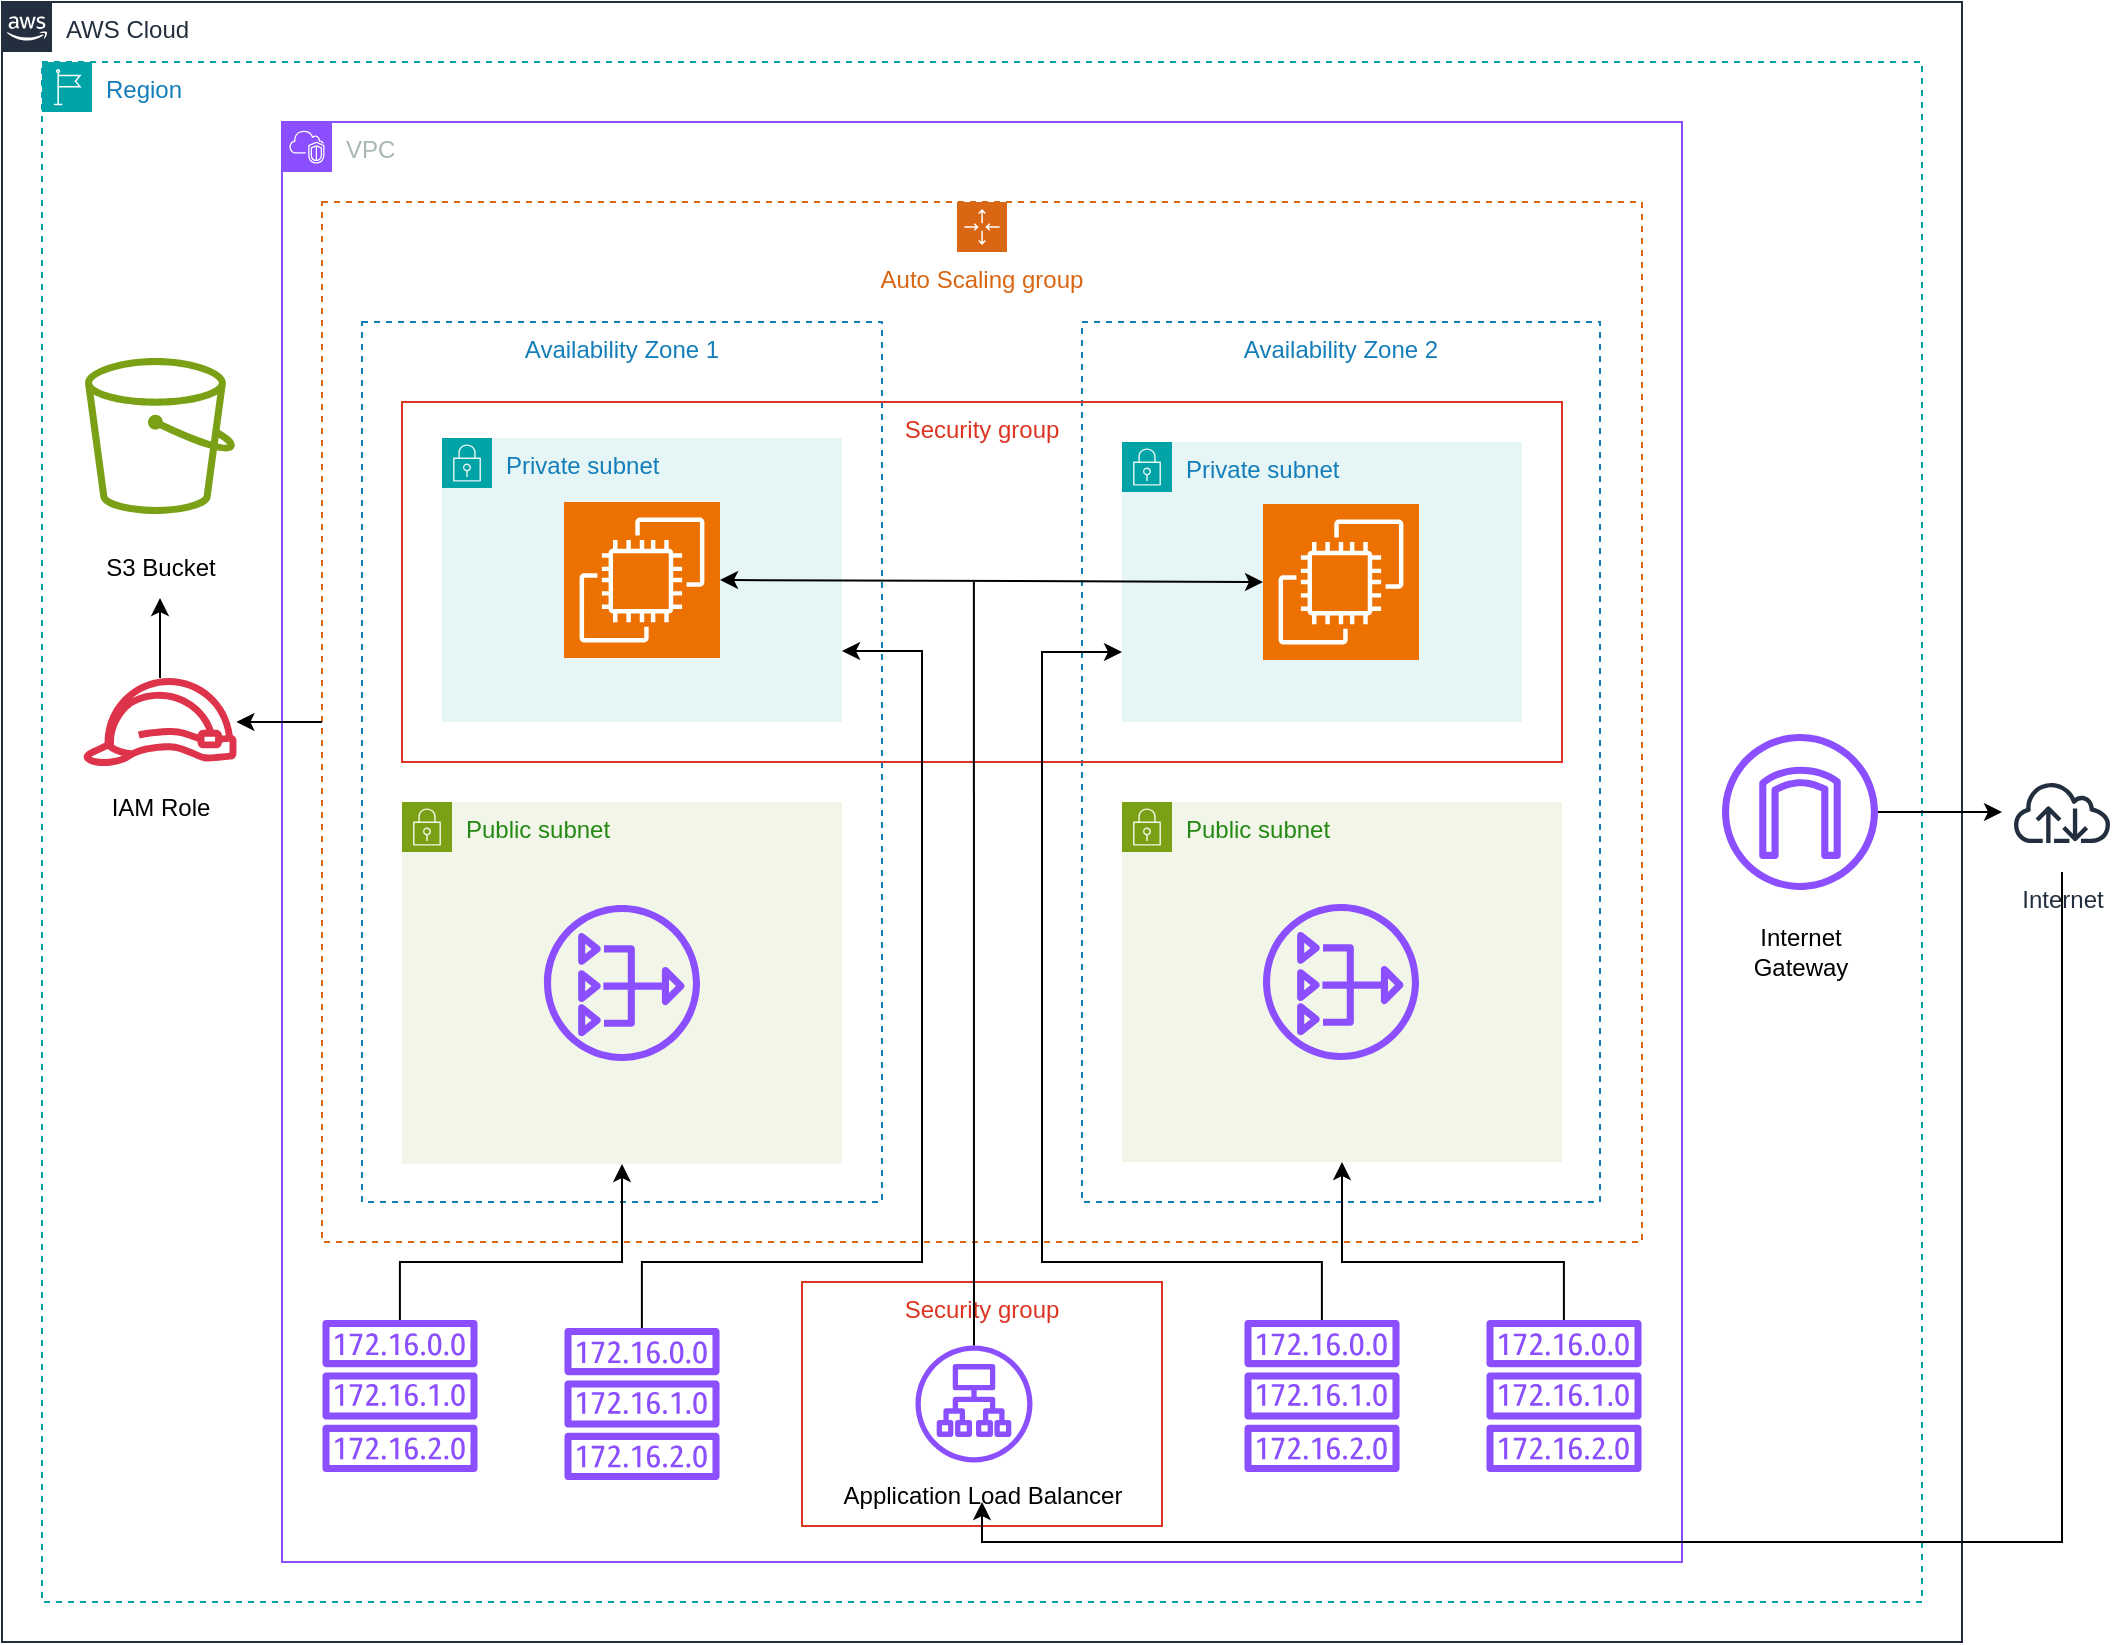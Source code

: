 <mxfile version="26.0.16">
  <diagram name="Page-1" id="l9_dN36VPlcE3hy7joNX">
    <mxGraphModel dx="1207" dy="874" grid="1" gridSize="10" guides="1" tooltips="1" connect="1" arrows="1" fold="1" page="1" pageScale="1" pageWidth="1100" pageHeight="850" math="0" shadow="0">
      <root>
        <mxCell id="0" />
        <mxCell id="1" parent="0" />
        <mxCell id="jk_Ot4duIaJNYOFBCoCF-1" value="AWS Cloud" style="points=[[0,0],[0.25,0],[0.5,0],[0.75,0],[1,0],[1,0.25],[1,0.5],[1,0.75],[1,1],[0.75,1],[0.5,1],[0.25,1],[0,1],[0,0.75],[0,0.5],[0,0.25]];outlineConnect=0;gradientColor=none;html=1;whiteSpace=wrap;fontSize=12;fontStyle=0;container=1;pointerEvents=0;collapsible=0;recursiveResize=0;shape=mxgraph.aws4.group;grIcon=mxgraph.aws4.group_aws_cloud_alt;strokeColor=#232F3E;fillColor=none;verticalAlign=top;align=left;spacingLeft=30;fontColor=#232F3E;dashed=0;" vertex="1" parent="1">
          <mxGeometry x="20" y="20" width="980" height="820" as="geometry" />
        </mxCell>
        <mxCell id="jk_Ot4duIaJNYOFBCoCF-2" value="Region" style="points=[[0,0],[0.25,0],[0.5,0],[0.75,0],[1,0],[1,0.25],[1,0.5],[1,0.75],[1,1],[0.75,1],[0.5,1],[0.25,1],[0,1],[0,0.75],[0,0.5],[0,0.25]];outlineConnect=0;gradientColor=none;html=1;whiteSpace=wrap;fontSize=12;fontStyle=0;container=1;pointerEvents=0;collapsible=0;recursiveResize=0;shape=mxgraph.aws4.group;grIcon=mxgraph.aws4.group_region;strokeColor=#00A4A6;fillColor=none;verticalAlign=top;align=left;spacingLeft=30;fontColor=#147EBA;dashed=1;" vertex="1" parent="jk_Ot4duIaJNYOFBCoCF-1">
          <mxGeometry x="20" y="30" width="940" height="770" as="geometry" />
        </mxCell>
        <mxCell id="jk_Ot4duIaJNYOFBCoCF-3" value="VPC" style="points=[[0,0],[0.25,0],[0.5,0],[0.75,0],[1,0],[1,0.25],[1,0.5],[1,0.75],[1,1],[0.75,1],[0.5,1],[0.25,1],[0,1],[0,0.75],[0,0.5],[0,0.25]];outlineConnect=0;gradientColor=none;html=1;whiteSpace=wrap;fontSize=12;fontStyle=0;container=1;pointerEvents=0;collapsible=0;recursiveResize=0;shape=mxgraph.aws4.group;grIcon=mxgraph.aws4.group_vpc2;strokeColor=#8C4FFF;fillColor=none;verticalAlign=top;align=left;spacingLeft=30;fontColor=#AAB7B8;dashed=0;" vertex="1" parent="jk_Ot4duIaJNYOFBCoCF-2">
          <mxGeometry x="120" y="30" width="700" height="720" as="geometry" />
        </mxCell>
        <mxCell id="jk_Ot4duIaJNYOFBCoCF-34" value="Security group" style="fillColor=none;strokeColor=#DD3522;verticalAlign=top;fontStyle=0;fontColor=#DD3522;whiteSpace=wrap;html=1;" vertex="1" parent="jk_Ot4duIaJNYOFBCoCF-3">
          <mxGeometry x="260" y="580" width="180" height="122" as="geometry" />
        </mxCell>
        <mxCell id="jk_Ot4duIaJNYOFBCoCF-16" value="Auto Scaling group" style="points=[[0,0],[0.25,0],[0.5,0],[0.75,0],[1,0],[1,0.25],[1,0.5],[1,0.75],[1,1],[0.75,1],[0.5,1],[0.25,1],[0,1],[0,0.75],[0,0.5],[0,0.25]];outlineConnect=0;gradientColor=none;html=1;whiteSpace=wrap;fontSize=12;fontStyle=0;container=1;pointerEvents=0;collapsible=0;recursiveResize=0;shape=mxgraph.aws4.groupCenter;grIcon=mxgraph.aws4.group_auto_scaling_group;grStroke=1;strokeColor=#D86613;fillColor=none;verticalAlign=top;align=center;fontColor=#D86613;dashed=1;spacingTop=25;" vertex="1" parent="jk_Ot4duIaJNYOFBCoCF-3">
          <mxGeometry x="20" y="40" width="660" height="520" as="geometry" />
        </mxCell>
        <mxCell id="jk_Ot4duIaJNYOFBCoCF-27" value="Availability Zone 1" style="fillColor=none;strokeColor=#147EBA;dashed=1;verticalAlign=top;fontStyle=0;fontColor=#147EBA;whiteSpace=wrap;html=1;" vertex="1" parent="jk_Ot4duIaJNYOFBCoCF-16">
          <mxGeometry x="20" y="60" width="260" height="440" as="geometry" />
        </mxCell>
        <mxCell id="jk_Ot4duIaJNYOFBCoCF-28" value="Availability Zone 2" style="fillColor=none;strokeColor=#147EBA;dashed=1;verticalAlign=top;fontStyle=0;fontColor=#147EBA;whiteSpace=wrap;html=1;" vertex="1" parent="jk_Ot4duIaJNYOFBCoCF-16">
          <mxGeometry x="380" y="60" width="259" height="440" as="geometry" />
        </mxCell>
        <mxCell id="jk_Ot4duIaJNYOFBCoCF-29" value="Public subnet" style="points=[[0,0],[0.25,0],[0.5,0],[0.75,0],[1,0],[1,0.25],[1,0.5],[1,0.75],[1,1],[0.75,1],[0.5,1],[0.25,1],[0,1],[0,0.75],[0,0.5],[0,0.25]];outlineConnect=0;gradientColor=none;html=1;whiteSpace=wrap;fontSize=12;fontStyle=0;container=1;pointerEvents=0;collapsible=0;recursiveResize=0;shape=mxgraph.aws4.group;grIcon=mxgraph.aws4.group_security_group;grStroke=0;strokeColor=#7AA116;fillColor=#F2F6E8;verticalAlign=top;align=left;spacingLeft=30;fontColor=#248814;dashed=0;" vertex="1" parent="jk_Ot4duIaJNYOFBCoCF-16">
          <mxGeometry x="400" y="300" width="220" height="180" as="geometry" />
        </mxCell>
        <mxCell id="jk_Ot4duIaJNYOFBCoCF-49" value="" style="sketch=0;outlineConnect=0;fontColor=#232F3E;gradientColor=none;fillColor=#8C4FFF;strokeColor=none;dashed=0;verticalLabelPosition=bottom;verticalAlign=top;align=center;html=1;fontSize=12;fontStyle=0;aspect=fixed;pointerEvents=1;shape=mxgraph.aws4.nat_gateway;" vertex="1" parent="jk_Ot4duIaJNYOFBCoCF-29">
          <mxGeometry x="70.5" y="51" width="78" height="78" as="geometry" />
        </mxCell>
        <mxCell id="jk_Ot4duIaJNYOFBCoCF-30" value="Public subnet" style="points=[[0,0],[0.25,0],[0.5,0],[0.75,0],[1,0],[1,0.25],[1,0.5],[1,0.75],[1,1],[0.75,1],[0.5,1],[0.25,1],[0,1],[0,0.75],[0,0.5],[0,0.25]];outlineConnect=0;gradientColor=none;html=1;whiteSpace=wrap;fontSize=12;fontStyle=0;container=1;pointerEvents=0;collapsible=0;recursiveResize=0;shape=mxgraph.aws4.group;grIcon=mxgraph.aws4.group_security_group;grStroke=0;strokeColor=#7AA116;fillColor=#F2F6E8;verticalAlign=top;align=left;spacingLeft=30;fontColor=#248814;dashed=0;" vertex="1" parent="jk_Ot4duIaJNYOFBCoCF-16">
          <mxGeometry x="40" y="300" width="220" height="181" as="geometry" />
        </mxCell>
        <mxCell id="jk_Ot4duIaJNYOFBCoCF-48" value="" style="sketch=0;outlineConnect=0;fontColor=#232F3E;gradientColor=none;fillColor=#8C4FFF;strokeColor=none;dashed=0;verticalLabelPosition=bottom;verticalAlign=top;align=center;html=1;fontSize=12;fontStyle=0;aspect=fixed;pointerEvents=1;shape=mxgraph.aws4.nat_gateway;" vertex="1" parent="jk_Ot4duIaJNYOFBCoCF-30">
          <mxGeometry x="71" y="51.5" width="78" height="78" as="geometry" />
        </mxCell>
        <mxCell id="jk_Ot4duIaJNYOFBCoCF-31" value="Security group" style="fillColor=none;strokeColor=#DD3522;verticalAlign=top;fontStyle=0;fontColor=#DD3522;whiteSpace=wrap;html=1;" vertex="1" parent="jk_Ot4duIaJNYOFBCoCF-16">
          <mxGeometry x="40" y="100" width="580" height="180" as="geometry" />
        </mxCell>
        <mxCell id="jk_Ot4duIaJNYOFBCoCF-32" value="Private subnet" style="points=[[0,0],[0.25,0],[0.5,0],[0.75,0],[1,0],[1,0.25],[1,0.5],[1,0.75],[1,1],[0.75,1],[0.5,1],[0.25,1],[0,1],[0,0.75],[0,0.5],[0,0.25]];outlineConnect=0;gradientColor=none;html=1;whiteSpace=wrap;fontSize=12;fontStyle=0;container=1;pointerEvents=0;collapsible=0;recursiveResize=0;shape=mxgraph.aws4.group;grIcon=mxgraph.aws4.group_security_group;grStroke=0;strokeColor=#00A4A6;fillColor=#E6F6F7;verticalAlign=top;align=left;spacingLeft=30;fontColor=#147EBA;dashed=0;" vertex="1" parent="jk_Ot4duIaJNYOFBCoCF-16">
          <mxGeometry x="60" y="118" width="200" height="142" as="geometry" />
        </mxCell>
        <mxCell id="jk_Ot4duIaJNYOFBCoCF-39" value="" style="sketch=0;points=[[0,0,0],[0.25,0,0],[0.5,0,0],[0.75,0,0],[1,0,0],[0,1,0],[0.25,1,0],[0.5,1,0],[0.75,1,0],[1,1,0],[0,0.25,0],[0,0.5,0],[0,0.75,0],[1,0.25,0],[1,0.5,0],[1,0.75,0]];outlineConnect=0;fontColor=#232F3E;fillColor=#ED7100;strokeColor=#ffffff;dashed=0;verticalLabelPosition=bottom;verticalAlign=top;align=center;html=1;fontSize=12;fontStyle=0;aspect=fixed;shape=mxgraph.aws4.resourceIcon;resIcon=mxgraph.aws4.ec2;" vertex="1" parent="jk_Ot4duIaJNYOFBCoCF-32">
          <mxGeometry x="61" y="32" width="78" height="78" as="geometry" />
        </mxCell>
        <mxCell id="jk_Ot4duIaJNYOFBCoCF-33" value="Private subnet" style="points=[[0,0],[0.25,0],[0.5,0],[0.75,0],[1,0],[1,0.25],[1,0.5],[1,0.75],[1,1],[0.75,1],[0.5,1],[0.25,1],[0,1],[0,0.75],[0,0.5],[0,0.25]];outlineConnect=0;gradientColor=none;html=1;whiteSpace=wrap;fontSize=12;fontStyle=0;container=1;pointerEvents=0;collapsible=0;recursiveResize=0;shape=mxgraph.aws4.group;grIcon=mxgraph.aws4.group_security_group;grStroke=0;strokeColor=#00A4A6;fillColor=#E6F6F7;verticalAlign=top;align=left;spacingLeft=30;fontColor=#147EBA;dashed=0;" vertex="1" parent="jk_Ot4duIaJNYOFBCoCF-16">
          <mxGeometry x="400" y="120" width="200" height="140" as="geometry" />
        </mxCell>
        <mxCell id="jk_Ot4duIaJNYOFBCoCF-40" value="" style="sketch=0;points=[[0,0,0],[0.25,0,0],[0.5,0,0],[0.75,0,0],[1,0,0],[0,1,0],[0.25,1,0],[0.5,1,0],[0.75,1,0],[1,1,0],[0,0.25,0],[0,0.5,0],[0,0.75,0],[1,0.25,0],[1,0.5,0],[1,0.75,0]];outlineConnect=0;fontColor=#232F3E;fillColor=#ED7100;strokeColor=#ffffff;dashed=0;verticalLabelPosition=bottom;verticalAlign=top;align=center;html=1;fontSize=12;fontStyle=0;aspect=fixed;shape=mxgraph.aws4.resourceIcon;resIcon=mxgraph.aws4.ec2;" vertex="1" parent="jk_Ot4duIaJNYOFBCoCF-33">
          <mxGeometry x="70.5" y="31" width="78" height="78" as="geometry" />
        </mxCell>
        <mxCell id="jk_Ot4duIaJNYOFBCoCF-45" value="" style="endArrow=classic;startArrow=classic;html=1;rounded=0;exitX=1;exitY=0.5;exitDx=0;exitDy=0;exitPerimeter=0;entryX=0;entryY=0.5;entryDx=0;entryDy=0;entryPerimeter=0;" edge="1" parent="jk_Ot4duIaJNYOFBCoCF-16" source="jk_Ot4duIaJNYOFBCoCF-39" target="jk_Ot4duIaJNYOFBCoCF-40">
          <mxGeometry width="50" height="50" relative="1" as="geometry">
            <mxPoint x="320" y="360" as="sourcePoint" />
            <mxPoint x="370" y="310" as="targetPoint" />
          </mxGeometry>
        </mxCell>
        <mxCell id="jk_Ot4duIaJNYOFBCoCF-21" value="" style="group" vertex="1" connectable="0" parent="jk_Ot4duIaJNYOFBCoCF-3">
          <mxGeometry x="286" y="608" width="120" height="86" as="geometry" />
        </mxCell>
        <mxCell id="jk_Ot4duIaJNYOFBCoCF-19" value="" style="sketch=0;outlineConnect=0;fontColor=#232F3E;gradientColor=none;fillColor=#8C4FFF;strokeColor=none;dashed=0;verticalLabelPosition=bottom;verticalAlign=top;align=center;html=1;fontSize=12;fontStyle=0;aspect=fixed;pointerEvents=1;shape=mxgraph.aws4.application_load_balancer;" vertex="1" parent="jk_Ot4duIaJNYOFBCoCF-21">
          <mxGeometry x="30.75" y="3.75" width="58.5" height="58.5" as="geometry" />
        </mxCell>
        <mxCell id="jk_Ot4duIaJNYOFBCoCF-35" style="edgeStyle=orthogonalEdgeStyle;rounded=0;orthogonalLoop=1;jettySize=auto;html=1;" edge="1" parent="jk_Ot4duIaJNYOFBCoCF-3" source="jk_Ot4duIaJNYOFBCoCF-23" target="jk_Ot4duIaJNYOFBCoCF-30">
          <mxGeometry relative="1" as="geometry">
            <Array as="points">
              <mxPoint x="59" y="570" />
              <mxPoint x="170" y="570" />
            </Array>
          </mxGeometry>
        </mxCell>
        <mxCell id="jk_Ot4duIaJNYOFBCoCF-23" value="" style="sketch=0;outlineConnect=0;fontColor=#232F3E;gradientColor=none;fillColor=#8C4FFF;strokeColor=none;dashed=0;verticalLabelPosition=bottom;verticalAlign=top;align=center;html=1;fontSize=12;fontStyle=0;aspect=fixed;pointerEvents=1;shape=mxgraph.aws4.route_table;" vertex="1" parent="jk_Ot4duIaJNYOFBCoCF-3">
          <mxGeometry x="20" y="599" width="78" height="76" as="geometry" />
        </mxCell>
        <mxCell id="jk_Ot4duIaJNYOFBCoCF-37" style="edgeStyle=orthogonalEdgeStyle;rounded=0;orthogonalLoop=1;jettySize=auto;html=1;entryX=1;entryY=0.75;entryDx=0;entryDy=0;" edge="1" parent="jk_Ot4duIaJNYOFBCoCF-3" source="jk_Ot4duIaJNYOFBCoCF-24" target="jk_Ot4duIaJNYOFBCoCF-32">
          <mxGeometry relative="1" as="geometry">
            <Array as="points">
              <mxPoint x="180" y="570" />
              <mxPoint x="320" y="570" />
              <mxPoint x="320" y="264" />
            </Array>
          </mxGeometry>
        </mxCell>
        <mxCell id="jk_Ot4duIaJNYOFBCoCF-24" value="" style="sketch=0;outlineConnect=0;fontColor=#232F3E;gradientColor=none;fillColor=#8C4FFF;strokeColor=none;dashed=0;verticalLabelPosition=bottom;verticalAlign=top;align=center;html=1;fontSize=12;fontStyle=0;aspect=fixed;pointerEvents=1;shape=mxgraph.aws4.route_table;" vertex="1" parent="jk_Ot4duIaJNYOFBCoCF-3">
          <mxGeometry x="141" y="603" width="78" height="76" as="geometry" />
        </mxCell>
        <mxCell id="jk_Ot4duIaJNYOFBCoCF-38" style="edgeStyle=orthogonalEdgeStyle;rounded=0;orthogonalLoop=1;jettySize=auto;html=1;entryX=0;entryY=0.75;entryDx=0;entryDy=0;" edge="1" parent="jk_Ot4duIaJNYOFBCoCF-3" source="jk_Ot4duIaJNYOFBCoCF-25" target="jk_Ot4duIaJNYOFBCoCF-33">
          <mxGeometry relative="1" as="geometry">
            <Array as="points">
              <mxPoint x="520" y="570" />
              <mxPoint x="380" y="570" />
              <mxPoint x="380" y="265" />
            </Array>
          </mxGeometry>
        </mxCell>
        <mxCell id="jk_Ot4duIaJNYOFBCoCF-25" value="" style="sketch=0;outlineConnect=0;fontColor=#232F3E;gradientColor=none;fillColor=#8C4FFF;strokeColor=none;dashed=0;verticalLabelPosition=bottom;verticalAlign=top;align=center;html=1;fontSize=12;fontStyle=0;aspect=fixed;pointerEvents=1;shape=mxgraph.aws4.route_table;" vertex="1" parent="jk_Ot4duIaJNYOFBCoCF-3">
          <mxGeometry x="481" y="599" width="78" height="76" as="geometry" />
        </mxCell>
        <mxCell id="jk_Ot4duIaJNYOFBCoCF-36" style="edgeStyle=orthogonalEdgeStyle;rounded=0;orthogonalLoop=1;jettySize=auto;html=1;" edge="1" parent="jk_Ot4duIaJNYOFBCoCF-3" source="jk_Ot4duIaJNYOFBCoCF-26" target="jk_Ot4duIaJNYOFBCoCF-29">
          <mxGeometry relative="1" as="geometry">
            <Array as="points">
              <mxPoint x="641" y="570" />
              <mxPoint x="530" y="570" />
            </Array>
          </mxGeometry>
        </mxCell>
        <mxCell id="jk_Ot4duIaJNYOFBCoCF-26" value="" style="sketch=0;outlineConnect=0;fontColor=#232F3E;gradientColor=none;fillColor=#8C4FFF;strokeColor=none;dashed=0;verticalLabelPosition=bottom;verticalAlign=top;align=center;html=1;fontSize=12;fontStyle=0;aspect=fixed;pointerEvents=1;shape=mxgraph.aws4.route_table;" vertex="1" parent="jk_Ot4duIaJNYOFBCoCF-3">
          <mxGeometry x="602" y="599" width="78" height="76" as="geometry" />
        </mxCell>
        <mxCell id="jk_Ot4duIaJNYOFBCoCF-20" value="Application Load Balancer" style="text;html=1;align=center;verticalAlign=middle;resizable=0;points=[];autosize=1;strokeColor=none;fillColor=none;" vertex="1" parent="jk_Ot4duIaJNYOFBCoCF-3">
          <mxGeometry x="270" y="671.998" width="160" height="30" as="geometry" />
        </mxCell>
        <mxCell id="jk_Ot4duIaJNYOFBCoCF-42" value="" style="endArrow=none;html=1;rounded=0;entryX=0.493;entryY=0.5;entryDx=0;entryDy=0;entryPerimeter=0;" edge="1" parent="jk_Ot4duIaJNYOFBCoCF-3" source="jk_Ot4duIaJNYOFBCoCF-19" target="jk_Ot4duIaJNYOFBCoCF-31">
          <mxGeometry width="50" height="50" relative="1" as="geometry">
            <mxPoint x="340" y="400" as="sourcePoint" />
            <mxPoint x="390" y="350" as="targetPoint" />
          </mxGeometry>
        </mxCell>
        <mxCell id="jk_Ot4duIaJNYOFBCoCF-7" value="" style="group" vertex="1" connectable="0" parent="jk_Ot4duIaJNYOFBCoCF-2">
          <mxGeometry x="840" y="336" width="78" height="129" as="geometry" />
        </mxCell>
        <mxCell id="jk_Ot4duIaJNYOFBCoCF-5" value="" style="sketch=0;outlineConnect=0;fontColor=#232F3E;gradientColor=none;fillColor=#8C4FFF;strokeColor=none;dashed=0;verticalLabelPosition=bottom;verticalAlign=top;align=center;html=1;fontSize=12;fontStyle=0;aspect=fixed;pointerEvents=1;shape=mxgraph.aws4.internet_gateway;" vertex="1" parent="jk_Ot4duIaJNYOFBCoCF-7">
          <mxGeometry width="78" height="78" as="geometry" />
        </mxCell>
        <mxCell id="jk_Ot4duIaJNYOFBCoCF-6" value="Internet&lt;div&gt;Gateway&lt;/div&gt;" style="text;html=1;align=center;verticalAlign=middle;resizable=0;points=[];autosize=1;strokeColor=none;fillColor=none;" vertex="1" parent="jk_Ot4duIaJNYOFBCoCF-7">
          <mxGeometry x="4" y="89" width="70" height="40" as="geometry" />
        </mxCell>
        <mxCell id="jk_Ot4duIaJNYOFBCoCF-12" value="" style="group" vertex="1" connectable="0" parent="jk_Ot4duIaJNYOFBCoCF-2">
          <mxGeometry x="19" y="148" width="80" height="120" as="geometry" />
        </mxCell>
        <mxCell id="jk_Ot4duIaJNYOFBCoCF-10" value="" style="sketch=0;outlineConnect=0;fontColor=#232F3E;gradientColor=none;fillColor=#7AA116;strokeColor=none;dashed=0;verticalLabelPosition=bottom;verticalAlign=top;align=center;html=1;fontSize=12;fontStyle=0;aspect=fixed;pointerEvents=1;shape=mxgraph.aws4.bucket;" vertex="1" parent="jk_Ot4duIaJNYOFBCoCF-12">
          <mxGeometry x="2.5" width="75" height="78" as="geometry" />
        </mxCell>
        <mxCell id="jk_Ot4duIaJNYOFBCoCF-11" value="S3 Bucket" style="text;html=1;align=center;verticalAlign=middle;resizable=0;points=[];autosize=1;strokeColor=none;fillColor=none;" vertex="1" parent="jk_Ot4duIaJNYOFBCoCF-12">
          <mxGeometry y="90" width="80" height="30" as="geometry" />
        </mxCell>
        <mxCell id="jk_Ot4duIaJNYOFBCoCF-15" value="" style="group" vertex="1" connectable="0" parent="jk_Ot4duIaJNYOFBCoCF-2">
          <mxGeometry x="20" y="308" width="78" height="80" as="geometry" />
        </mxCell>
        <mxCell id="jk_Ot4duIaJNYOFBCoCF-13" value="" style="sketch=0;outlineConnect=0;fontColor=#232F3E;gradientColor=none;fillColor=#DD344C;strokeColor=none;dashed=0;verticalLabelPosition=bottom;verticalAlign=top;align=center;html=1;fontSize=12;fontStyle=0;aspect=fixed;pointerEvents=1;shape=mxgraph.aws4.role;" vertex="1" parent="jk_Ot4duIaJNYOFBCoCF-15">
          <mxGeometry width="78" height="44" as="geometry" />
        </mxCell>
        <mxCell id="jk_Ot4duIaJNYOFBCoCF-14" value="IAM Role" style="text;html=1;align=center;verticalAlign=middle;resizable=0;points=[];autosize=1;strokeColor=none;fillColor=none;" vertex="1" parent="jk_Ot4duIaJNYOFBCoCF-15">
          <mxGeometry x="4" y="50" width="70" height="30" as="geometry" />
        </mxCell>
        <mxCell id="jk_Ot4duIaJNYOFBCoCF-17" value="" style="edgeStyle=orthogonalEdgeStyle;rounded=0;orthogonalLoop=1;jettySize=auto;html=1;" edge="1" parent="jk_Ot4duIaJNYOFBCoCF-2" source="jk_Ot4duIaJNYOFBCoCF-16" target="jk_Ot4duIaJNYOFBCoCF-13">
          <mxGeometry relative="1" as="geometry" />
        </mxCell>
        <mxCell id="jk_Ot4duIaJNYOFBCoCF-18" value="" style="edgeStyle=orthogonalEdgeStyle;rounded=0;orthogonalLoop=1;jettySize=auto;html=1;" edge="1" parent="jk_Ot4duIaJNYOFBCoCF-2" source="jk_Ot4duIaJNYOFBCoCF-13" target="jk_Ot4duIaJNYOFBCoCF-11">
          <mxGeometry relative="1" as="geometry" />
        </mxCell>
        <mxCell id="jk_Ot4duIaJNYOFBCoCF-22" style="edgeStyle=orthogonalEdgeStyle;rounded=0;orthogonalLoop=1;jettySize=auto;html=1;" edge="1" parent="1" source="jk_Ot4duIaJNYOFBCoCF-4">
          <mxGeometry relative="1" as="geometry">
            <mxPoint x="1050" y="490" as="sourcePoint" />
            <mxPoint x="510" y="770" as="targetPoint" />
            <Array as="points">
              <mxPoint x="1050" y="790" />
              <mxPoint x="510" y="790" />
            </Array>
          </mxGeometry>
        </mxCell>
        <mxCell id="jk_Ot4duIaJNYOFBCoCF-4" value="Internet" style="sketch=0;outlineConnect=0;fontColor=#232F3E;gradientColor=none;strokeColor=#232F3E;fillColor=#ffffff;dashed=0;verticalLabelPosition=bottom;verticalAlign=top;align=center;html=1;fontSize=12;fontStyle=0;aspect=fixed;shape=mxgraph.aws4.resourceIcon;resIcon=mxgraph.aws4.internet;" vertex="1" parent="1">
          <mxGeometry x="1020" y="395" width="60" height="60" as="geometry" />
        </mxCell>
        <mxCell id="jk_Ot4duIaJNYOFBCoCF-8" style="edgeStyle=orthogonalEdgeStyle;rounded=0;orthogonalLoop=1;jettySize=auto;html=1;" edge="1" parent="1" source="jk_Ot4duIaJNYOFBCoCF-5" target="jk_Ot4duIaJNYOFBCoCF-4">
          <mxGeometry relative="1" as="geometry">
            <mxPoint x="1010" y="430.0" as="targetPoint" />
          </mxGeometry>
        </mxCell>
      </root>
    </mxGraphModel>
  </diagram>
</mxfile>

